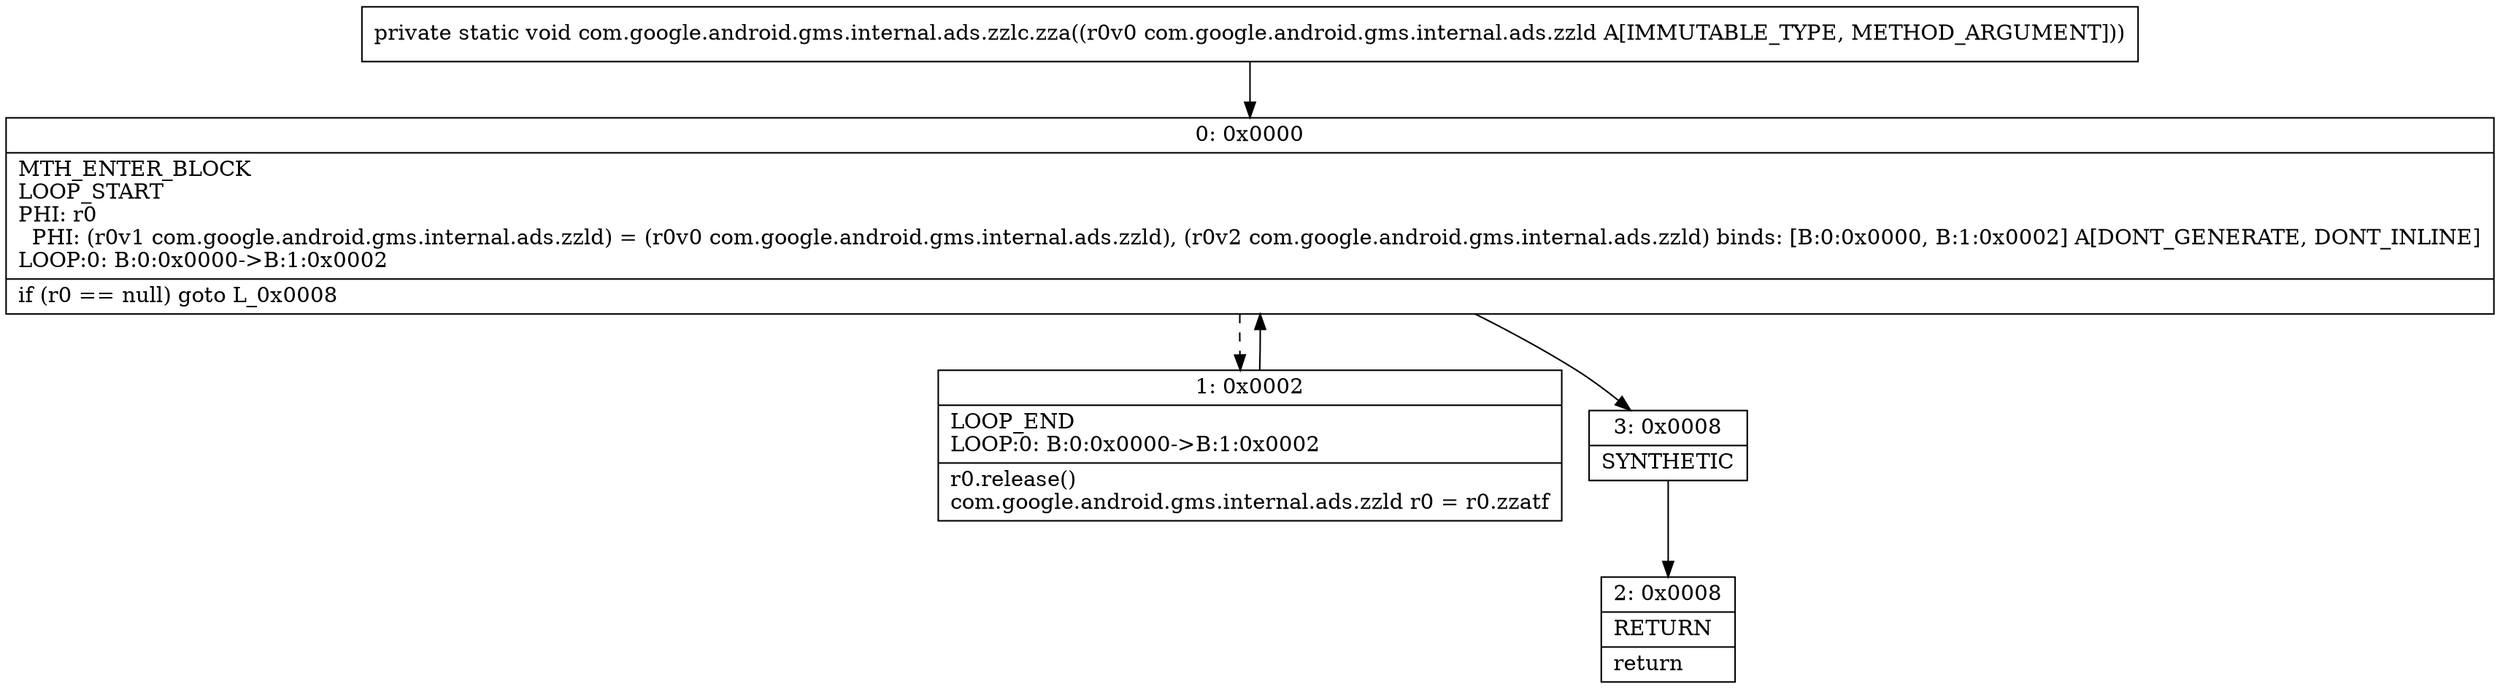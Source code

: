 digraph "CFG forcom.google.android.gms.internal.ads.zzlc.zza(Lcom\/google\/android\/gms\/internal\/ads\/zzld;)V" {
Node_0 [shape=record,label="{0\:\ 0x0000|MTH_ENTER_BLOCK\lLOOP_START\lPHI: r0 \l  PHI: (r0v1 com.google.android.gms.internal.ads.zzld) = (r0v0 com.google.android.gms.internal.ads.zzld), (r0v2 com.google.android.gms.internal.ads.zzld) binds: [B:0:0x0000, B:1:0x0002] A[DONT_GENERATE, DONT_INLINE]\lLOOP:0: B:0:0x0000\-\>B:1:0x0002\l|if (r0 == null) goto L_0x0008\l}"];
Node_1 [shape=record,label="{1\:\ 0x0002|LOOP_END\lLOOP:0: B:0:0x0000\-\>B:1:0x0002\l|r0.release()\lcom.google.android.gms.internal.ads.zzld r0 = r0.zzatf\l}"];
Node_2 [shape=record,label="{2\:\ 0x0008|RETURN\l|return\l}"];
Node_3 [shape=record,label="{3\:\ 0x0008|SYNTHETIC\l}"];
MethodNode[shape=record,label="{private static void com.google.android.gms.internal.ads.zzlc.zza((r0v0 com.google.android.gms.internal.ads.zzld A[IMMUTABLE_TYPE, METHOD_ARGUMENT])) }"];
MethodNode -> Node_0;
Node_0 -> Node_1[style=dashed];
Node_0 -> Node_3;
Node_1 -> Node_0;
Node_3 -> Node_2;
}

